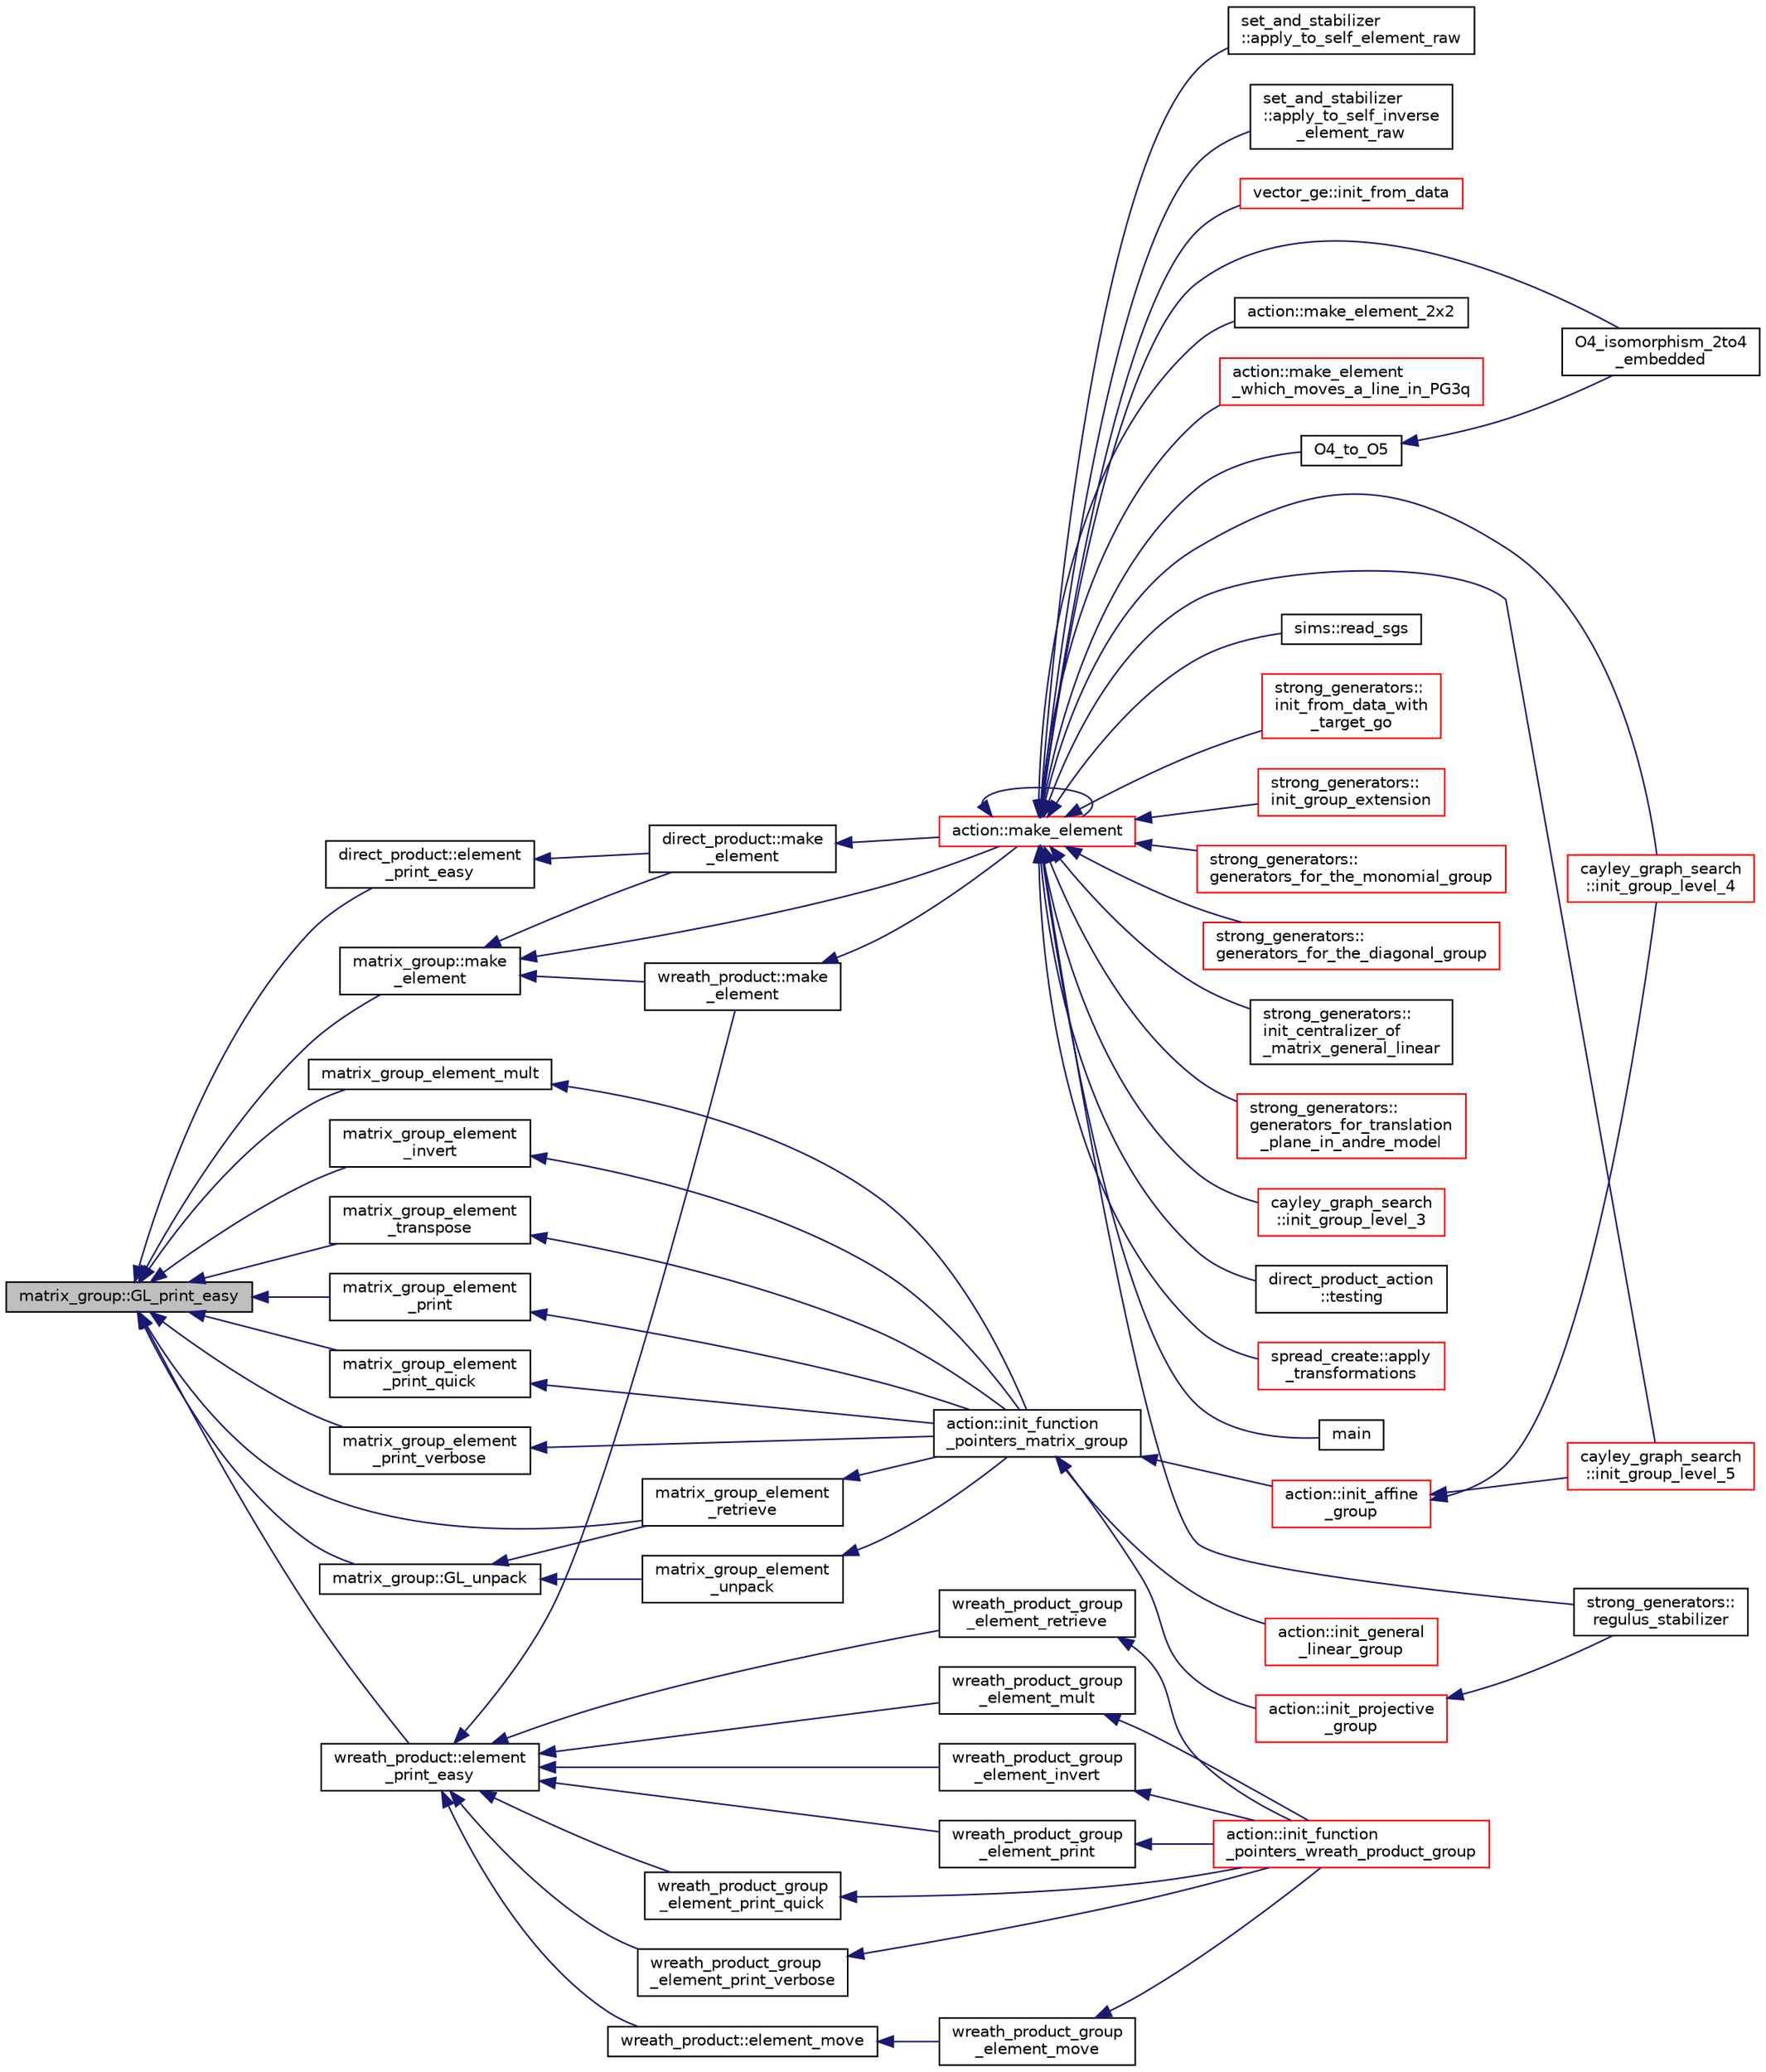digraph "matrix_group::GL_print_easy"
{
  edge [fontname="Helvetica",fontsize="10",labelfontname="Helvetica",labelfontsize="10"];
  node [fontname="Helvetica",fontsize="10",shape=record];
  rankdir="LR";
  Node1344 [label="matrix_group::GL_print_easy",height=0.2,width=0.4,color="black", fillcolor="grey75", style="filled", fontcolor="black"];
  Node1344 -> Node1345 [dir="back",color="midnightblue",fontsize="10",style="solid",fontname="Helvetica"];
  Node1345 [label="direct_product::element\l_print_easy",height=0.2,width=0.4,color="black", fillcolor="white", style="filled",URL="$dc/daf/classdirect__product.html#a532daead19e5c7977ce9928dafab79ac"];
  Node1345 -> Node1346 [dir="back",color="midnightblue",fontsize="10",style="solid",fontname="Helvetica"];
  Node1346 [label="direct_product::make\l_element",height=0.2,width=0.4,color="black", fillcolor="white", style="filled",URL="$dc/daf/classdirect__product.html#a776efa4be66f9b0481d1f012a14c9dde"];
  Node1346 -> Node1347 [dir="back",color="midnightblue",fontsize="10",style="solid",fontname="Helvetica"];
  Node1347 [label="action::make_element",height=0.2,width=0.4,color="red", fillcolor="white", style="filled",URL="$d2/d86/classaction.html#a920fa2a27583fb60bae10e7b282cdd1d"];
  Node1347 -> Node1348 [dir="back",color="midnightblue",fontsize="10",style="solid",fontname="Helvetica"];
  Node1348 [label="cayley_graph_search\l::init_group_level_3",height=0.2,width=0.4,color="red", fillcolor="white", style="filled",URL="$de/dae/classcayley__graph__search.html#a7c936e674e8ea64597fa37ae5aa71c71"];
  Node1347 -> Node1353 [dir="back",color="midnightblue",fontsize="10",style="solid",fontname="Helvetica"];
  Node1353 [label="cayley_graph_search\l::init_group_level_4",height=0.2,width=0.4,color="red", fillcolor="white", style="filled",URL="$de/dae/classcayley__graph__search.html#a6593f90cd91bea8c23fe71acca05655e"];
  Node1347 -> Node1354 [dir="back",color="midnightblue",fontsize="10",style="solid",fontname="Helvetica"];
  Node1354 [label="cayley_graph_search\l::init_group_level_5",height=0.2,width=0.4,color="red", fillcolor="white", style="filled",URL="$de/dae/classcayley__graph__search.html#ab4427f6ab65833dae31a18f44a5d6d7a"];
  Node1347 -> Node1355 [dir="back",color="midnightblue",fontsize="10",style="solid",fontname="Helvetica"];
  Node1355 [label="direct_product_action\l::testing",height=0.2,width=0.4,color="black", fillcolor="white", style="filled",URL="$d3/d78/classdirect__product__action.html#a343dbbfe1b3932d198bfa59b48c7026f"];
  Node1347 -> Node1356 [dir="back",color="midnightblue",fontsize="10",style="solid",fontname="Helvetica"];
  Node1356 [label="spread_create::apply\l_transformations",height=0.2,width=0.4,color="red", fillcolor="white", style="filled",URL="$de/d97/classspread__create.html#af324e4219cba2572fec394ef40e9ee88"];
  Node1347 -> Node1358 [dir="back",color="midnightblue",fontsize="10",style="solid",fontname="Helvetica"];
  Node1358 [label="main",height=0.2,width=0.4,color="black", fillcolor="white", style="filled",URL="$df/df8/surface__classify_8_c.html#a217dbf8b442f20279ea00b898af96f52"];
  Node1347 -> Node1359 [dir="back",color="midnightblue",fontsize="10",style="solid",fontname="Helvetica"];
  Node1359 [label="set_and_stabilizer\l::apply_to_self_element_raw",height=0.2,width=0.4,color="black", fillcolor="white", style="filled",URL="$de/df6/classset__and__stabilizer.html#aa7730cf2de0ea01c59c1fe9e3beeb550"];
  Node1347 -> Node1360 [dir="back",color="midnightblue",fontsize="10",style="solid",fontname="Helvetica"];
  Node1360 [label="set_and_stabilizer\l::apply_to_self_inverse\l_element_raw",height=0.2,width=0.4,color="black", fillcolor="white", style="filled",URL="$de/df6/classset__and__stabilizer.html#aefacb2c9fef9d9ae8224b38185e4eeda"];
  Node1347 -> Node1361 [dir="back",color="midnightblue",fontsize="10",style="solid",fontname="Helvetica"];
  Node1361 [label="vector_ge::init_from_data",height=0.2,width=0.4,color="red", fillcolor="white", style="filled",URL="$d4/d6e/classvector__ge.html#a44b1669e41321b41d93fb5cf957b8bc5"];
  Node1347 -> Node1409 [dir="back",color="midnightblue",fontsize="10",style="solid",fontname="Helvetica"];
  Node1409 [label="action::make_element_2x2",height=0.2,width=0.4,color="black", fillcolor="white", style="filled",URL="$d2/d86/classaction.html#a17fab7163af96b900aae4899bff7332f"];
  Node1347 -> Node1347 [dir="back",color="midnightblue",fontsize="10",style="solid",fontname="Helvetica"];
  Node1347 -> Node1410 [dir="back",color="midnightblue",fontsize="10",style="solid",fontname="Helvetica"];
  Node1410 [label="action::make_element\l_which_moves_a_line_in_PG3q",height=0.2,width=0.4,color="red", fillcolor="white", style="filled",URL="$d2/d86/classaction.html#a926b90c3aafacbf77ffd99d50a8408cb"];
  Node1347 -> Node1419 [dir="back",color="midnightblue",fontsize="10",style="solid",fontname="Helvetica"];
  Node1419 [label="O4_isomorphism_2to4\l_embedded",height=0.2,width=0.4,color="black", fillcolor="white", style="filled",URL="$dc/dd4/group__actions_8h.html#aa6a3808993602713a701a20d3905ebe1"];
  Node1347 -> Node1420 [dir="back",color="midnightblue",fontsize="10",style="solid",fontname="Helvetica"];
  Node1420 [label="O4_to_O5",height=0.2,width=0.4,color="black", fillcolor="white", style="filled",URL="$dc/dd4/group__actions_8h.html#af20467afc2151efb154c3c86ae5e1e5a"];
  Node1420 -> Node1419 [dir="back",color="midnightblue",fontsize="10",style="solid",fontname="Helvetica"];
  Node1347 -> Node1421 [dir="back",color="midnightblue",fontsize="10",style="solid",fontname="Helvetica"];
  Node1421 [label="sims::read_sgs",height=0.2,width=0.4,color="black", fillcolor="white", style="filled",URL="$d9/df3/classsims.html#acc819864b418090e81b8a060cdc384df"];
  Node1347 -> Node1422 [dir="back",color="midnightblue",fontsize="10",style="solid",fontname="Helvetica"];
  Node1422 [label="strong_generators::\linit_from_data_with\l_target_go",height=0.2,width=0.4,color="red", fillcolor="white", style="filled",URL="$dc/d09/classstrong__generators.html#a026182fcca35e7a95aa7583e716585e0"];
  Node1347 -> Node1424 [dir="back",color="midnightblue",fontsize="10",style="solid",fontname="Helvetica"];
  Node1424 [label="strong_generators::\linit_group_extension",height=0.2,width=0.4,color="red", fillcolor="white", style="filled",URL="$dc/d09/classstrong__generators.html#a5e889497cab5e9c522c8c4610ebb8328"];
  Node1347 -> Node1431 [dir="back",color="midnightblue",fontsize="10",style="solid",fontname="Helvetica"];
  Node1431 [label="strong_generators::\lgenerators_for_the_monomial_group",height=0.2,width=0.4,color="red", fillcolor="white", style="filled",URL="$dc/d09/classstrong__generators.html#a504b7cefda70b646b2064f80784d7f8a"];
  Node1347 -> Node1433 [dir="back",color="midnightblue",fontsize="10",style="solid",fontname="Helvetica"];
  Node1433 [label="strong_generators::\lgenerators_for_the_diagonal_group",height=0.2,width=0.4,color="red", fillcolor="white", style="filled",URL="$dc/d09/classstrong__generators.html#a560ff860f139f7f02f293fa7f5f01aff"];
  Node1347 -> Node1435 [dir="back",color="midnightblue",fontsize="10",style="solid",fontname="Helvetica"];
  Node1435 [label="strong_generators::\linit_centralizer_of\l_matrix_general_linear",height=0.2,width=0.4,color="black", fillcolor="white", style="filled",URL="$dc/d09/classstrong__generators.html#a32d3dac9a96e73497b2e8f822d7e0038"];
  Node1347 -> Node1436 [dir="back",color="midnightblue",fontsize="10",style="solid",fontname="Helvetica"];
  Node1436 [label="strong_generators::\lgenerators_for_translation\l_plane_in_andre_model",height=0.2,width=0.4,color="red", fillcolor="white", style="filled",URL="$dc/d09/classstrong__generators.html#aceefa8f4e00918ef0c4e9899a6d892ac"];
  Node1347 -> Node1390 [dir="back",color="midnightblue",fontsize="10",style="solid",fontname="Helvetica"];
  Node1390 [label="strong_generators::\lregulus_stabilizer",height=0.2,width=0.4,color="black", fillcolor="white", style="filled",URL="$dc/d09/classstrong__generators.html#a32e999d14b4168695f2e775ddf2ed7e7"];
  Node1344 -> Node1657 [dir="back",color="midnightblue",fontsize="10",style="solid",fontname="Helvetica"];
  Node1657 [label="wreath_product::element\l_print_easy",height=0.2,width=0.4,color="black", fillcolor="white", style="filled",URL="$d8/dfa/classwreath__product.html#aa1e82da5d4c019c0756b8ebf417ee9dc"];
  Node1657 -> Node1658 [dir="back",color="midnightblue",fontsize="10",style="solid",fontname="Helvetica"];
  Node1658 [label="wreath_product::element_move",height=0.2,width=0.4,color="black", fillcolor="white", style="filled",URL="$d8/dfa/classwreath__product.html#aa079ee3284cc5fb205589db61cf3bdba"];
  Node1658 -> Node1659 [dir="back",color="midnightblue",fontsize="10",style="solid",fontname="Helvetica"];
  Node1659 [label="wreath_product_group\l_element_move",height=0.2,width=0.4,color="black", fillcolor="white", style="filled",URL="$da/d12/interface__wreath__product_8_c.html#a6553d325b3d41bb32b6b3fae0a862ce9"];
  Node1659 -> Node1660 [dir="back",color="midnightblue",fontsize="10",style="solid",fontname="Helvetica"];
  Node1660 [label="action::init_function\l_pointers_wreath_product_group",height=0.2,width=0.4,color="red", fillcolor="white", style="filled",URL="$d2/d86/classaction.html#a149d3bdc89556d74a4a20597f0cccdc0"];
  Node1657 -> Node1661 [dir="back",color="midnightblue",fontsize="10",style="solid",fontname="Helvetica"];
  Node1661 [label="wreath_product::make\l_element",height=0.2,width=0.4,color="black", fillcolor="white", style="filled",URL="$d8/dfa/classwreath__product.html#ac47838a579877034b1d2b4cd897625c1"];
  Node1661 -> Node1347 [dir="back",color="midnightblue",fontsize="10",style="solid",fontname="Helvetica"];
  Node1657 -> Node1662 [dir="back",color="midnightblue",fontsize="10",style="solid",fontname="Helvetica"];
  Node1662 [label="wreath_product_group\l_element_retrieve",height=0.2,width=0.4,color="black", fillcolor="white", style="filled",URL="$da/d12/interface__wreath__product_8_c.html#a743bb8e8a8cdf4f44f6591c96636ac3f"];
  Node1662 -> Node1660 [dir="back",color="midnightblue",fontsize="10",style="solid",fontname="Helvetica"];
  Node1657 -> Node1663 [dir="back",color="midnightblue",fontsize="10",style="solid",fontname="Helvetica"];
  Node1663 [label="wreath_product_group\l_element_mult",height=0.2,width=0.4,color="black", fillcolor="white", style="filled",URL="$da/d12/interface__wreath__product_8_c.html#a8a00d12887c0833d1e877f5169ce0971"];
  Node1663 -> Node1660 [dir="back",color="midnightblue",fontsize="10",style="solid",fontname="Helvetica"];
  Node1657 -> Node1664 [dir="back",color="midnightblue",fontsize="10",style="solid",fontname="Helvetica"];
  Node1664 [label="wreath_product_group\l_element_invert",height=0.2,width=0.4,color="black", fillcolor="white", style="filled",URL="$da/d12/interface__wreath__product_8_c.html#ac950dd10101b7b5ffec17ef2e5b9f239"];
  Node1664 -> Node1660 [dir="back",color="midnightblue",fontsize="10",style="solid",fontname="Helvetica"];
  Node1657 -> Node1665 [dir="back",color="midnightblue",fontsize="10",style="solid",fontname="Helvetica"];
  Node1665 [label="wreath_product_group\l_element_print",height=0.2,width=0.4,color="black", fillcolor="white", style="filled",URL="$da/d12/interface__wreath__product_8_c.html#a17b20cc18b13f32e90f4cc5fb64daf44"];
  Node1665 -> Node1660 [dir="back",color="midnightblue",fontsize="10",style="solid",fontname="Helvetica"];
  Node1657 -> Node1666 [dir="back",color="midnightblue",fontsize="10",style="solid",fontname="Helvetica"];
  Node1666 [label="wreath_product_group\l_element_print_quick",height=0.2,width=0.4,color="black", fillcolor="white", style="filled",URL="$da/d12/interface__wreath__product_8_c.html#ac15fe3f2b3cf296ca8fbdfe3c971b63b"];
  Node1666 -> Node1660 [dir="back",color="midnightblue",fontsize="10",style="solid",fontname="Helvetica"];
  Node1657 -> Node1667 [dir="back",color="midnightblue",fontsize="10",style="solid",fontname="Helvetica"];
  Node1667 [label="wreath_product_group\l_element_print_verbose",height=0.2,width=0.4,color="black", fillcolor="white", style="filled",URL="$da/d12/interface__wreath__product_8_c.html#a7664deec40eceaffc44c72f39119796a"];
  Node1667 -> Node1660 [dir="back",color="midnightblue",fontsize="10",style="solid",fontname="Helvetica"];
  Node1344 -> Node1668 [dir="back",color="midnightblue",fontsize="10",style="solid",fontname="Helvetica"];
  Node1668 [label="matrix_group_element\l_retrieve",height=0.2,width=0.4,color="black", fillcolor="white", style="filled",URL="$da/d0a/interface__matrix__group_8_c.html#aefc74c0503168b62ff732d3cc131fdc6"];
  Node1668 -> Node1669 [dir="back",color="midnightblue",fontsize="10",style="solid",fontname="Helvetica"];
  Node1669 [label="action::init_function\l_pointers_matrix_group",height=0.2,width=0.4,color="black", fillcolor="white", style="filled",URL="$d2/d86/classaction.html#a48cbc0106c21fdcb5ec74a9cf8f4e1d8"];
  Node1669 -> Node1371 [dir="back",color="midnightblue",fontsize="10",style="solid",fontname="Helvetica"];
  Node1371 [label="action::init_projective\l_group",height=0.2,width=0.4,color="red", fillcolor="white", style="filled",URL="$d2/d86/classaction.html#ad943cb9d3828331bf5634c6dbfc31afd"];
  Node1371 -> Node1390 [dir="back",color="midnightblue",fontsize="10",style="solid",fontname="Helvetica"];
  Node1669 -> Node1403 [dir="back",color="midnightblue",fontsize="10",style="solid",fontname="Helvetica"];
  Node1403 [label="action::init_affine\l_group",height=0.2,width=0.4,color="red", fillcolor="white", style="filled",URL="$d2/d86/classaction.html#a32c0c683b3071fef19d28ca4880b568a"];
  Node1403 -> Node1353 [dir="back",color="midnightblue",fontsize="10",style="solid",fontname="Helvetica"];
  Node1403 -> Node1354 [dir="back",color="midnightblue",fontsize="10",style="solid",fontname="Helvetica"];
  Node1669 -> Node1404 [dir="back",color="midnightblue",fontsize="10",style="solid",fontname="Helvetica"];
  Node1404 [label="action::init_general\l_linear_group",height=0.2,width=0.4,color="red", fillcolor="white", style="filled",URL="$d2/d86/classaction.html#a1ff1bf53f9073bfc76ff073e7af6f396"];
  Node1344 -> Node1670 [dir="back",color="midnightblue",fontsize="10",style="solid",fontname="Helvetica"];
  Node1670 [label="matrix_group_element_mult",height=0.2,width=0.4,color="black", fillcolor="white", style="filled",URL="$da/d0a/interface__matrix__group_8_c.html#ad887a3f020f1e4be419c39ae210ef16f"];
  Node1670 -> Node1669 [dir="back",color="midnightblue",fontsize="10",style="solid",fontname="Helvetica"];
  Node1344 -> Node1671 [dir="back",color="midnightblue",fontsize="10",style="solid",fontname="Helvetica"];
  Node1671 [label="matrix_group_element\l_invert",height=0.2,width=0.4,color="black", fillcolor="white", style="filled",URL="$da/d0a/interface__matrix__group_8_c.html#a7b91b9be761ab433dc1979fba0ff4885"];
  Node1671 -> Node1669 [dir="back",color="midnightblue",fontsize="10",style="solid",fontname="Helvetica"];
  Node1344 -> Node1672 [dir="back",color="midnightblue",fontsize="10",style="solid",fontname="Helvetica"];
  Node1672 [label="matrix_group_element\l_transpose",height=0.2,width=0.4,color="black", fillcolor="white", style="filled",URL="$da/d0a/interface__matrix__group_8_c.html#aaf36ae3e69210e41138ede347ca87e17"];
  Node1672 -> Node1669 [dir="back",color="midnightblue",fontsize="10",style="solid",fontname="Helvetica"];
  Node1344 -> Node1673 [dir="back",color="midnightblue",fontsize="10",style="solid",fontname="Helvetica"];
  Node1673 [label="matrix_group_element\l_print",height=0.2,width=0.4,color="black", fillcolor="white", style="filled",URL="$da/d0a/interface__matrix__group_8_c.html#a713a62ca79f61e584fa43b4498247cc6"];
  Node1673 -> Node1669 [dir="back",color="midnightblue",fontsize="10",style="solid",fontname="Helvetica"];
  Node1344 -> Node1674 [dir="back",color="midnightblue",fontsize="10",style="solid",fontname="Helvetica"];
  Node1674 [label="matrix_group_element\l_print_quick",height=0.2,width=0.4,color="black", fillcolor="white", style="filled",URL="$da/d0a/interface__matrix__group_8_c.html#a856195b883877c6170997dc4b3b321e0"];
  Node1674 -> Node1669 [dir="back",color="midnightblue",fontsize="10",style="solid",fontname="Helvetica"];
  Node1344 -> Node1675 [dir="back",color="midnightblue",fontsize="10",style="solid",fontname="Helvetica"];
  Node1675 [label="matrix_group_element\l_print_verbose",height=0.2,width=0.4,color="black", fillcolor="white", style="filled",URL="$da/d0a/interface__matrix__group_8_c.html#aa5cc004a0b3beeb862b7ced40db8feb2"];
  Node1675 -> Node1669 [dir="back",color="midnightblue",fontsize="10",style="solid",fontname="Helvetica"];
  Node1344 -> Node1676 [dir="back",color="midnightblue",fontsize="10",style="solid",fontname="Helvetica"];
  Node1676 [label="matrix_group::GL_unpack",height=0.2,width=0.4,color="black", fillcolor="white", style="filled",URL="$d3/ded/classmatrix__group.html#ac6a8a5bf87707f613215662a2967fa18"];
  Node1676 -> Node1677 [dir="back",color="midnightblue",fontsize="10",style="solid",fontname="Helvetica"];
  Node1677 [label="matrix_group_element\l_unpack",height=0.2,width=0.4,color="black", fillcolor="white", style="filled",URL="$da/d0a/interface__matrix__group_8_c.html#a3821f8c9d4e26962410c97ad9772b3af"];
  Node1677 -> Node1669 [dir="back",color="midnightblue",fontsize="10",style="solid",fontname="Helvetica"];
  Node1676 -> Node1668 [dir="back",color="midnightblue",fontsize="10",style="solid",fontname="Helvetica"];
  Node1344 -> Node1678 [dir="back",color="midnightblue",fontsize="10",style="solid",fontname="Helvetica"];
  Node1678 [label="matrix_group::make\l_element",height=0.2,width=0.4,color="black", fillcolor="white", style="filled",URL="$d3/ded/classmatrix__group.html#adf67c0031ec58afbbc545e65a1cf6845"];
  Node1678 -> Node1346 [dir="back",color="midnightblue",fontsize="10",style="solid",fontname="Helvetica"];
  Node1678 -> Node1661 [dir="back",color="midnightblue",fontsize="10",style="solid",fontname="Helvetica"];
  Node1678 -> Node1347 [dir="back",color="midnightblue",fontsize="10",style="solid",fontname="Helvetica"];
}
